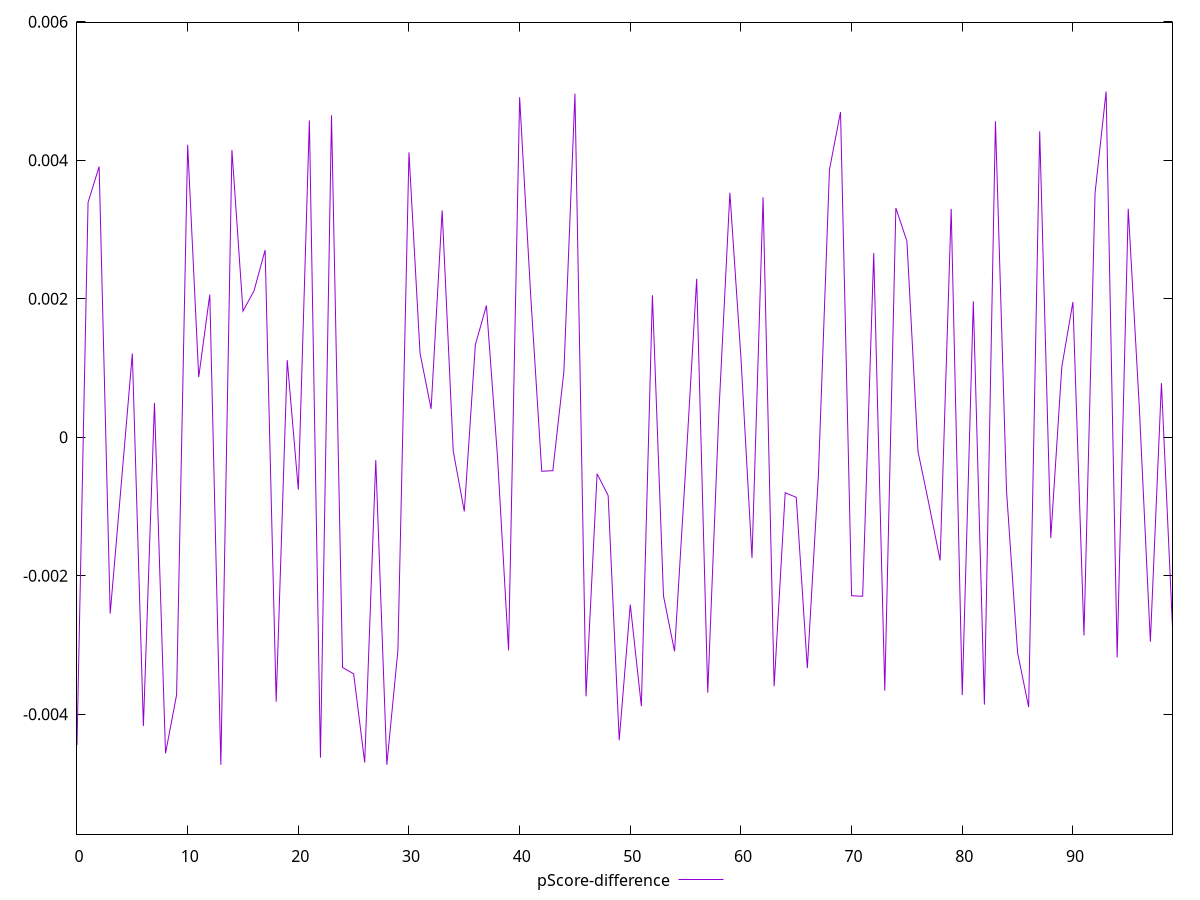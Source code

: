 reset

$pScoreDifference <<EOF
0 -0.0044453004132556095
1 0.003390811250477705
2 0.00390800364154642
3 -0.002546840997133315
4 -0.0006756352876241545
5 0.0012076751950592657
6 -0.004171304033895096
7 0.0004944749922602965
8 -0.004565674157053223
9 -0.0037221368363486995
10 0.004223037263554219
11 0.0008681962419118117
12 0.002059868177972435
13 -0.00473228189398156
14 0.004146901879226839
15 0.0018200376842684163
16 0.0021153758295143765
17 0.002702459101394772
18 -0.0038213572452900912
19 0.0011128617897916415
20 -0.0007577107956300289
21 0.004574780417252899
22 -0.004628320618226267
23 0.00464871772633324
24 -0.0033261785915409403
25 -0.003417536032639168
26 -0.004698440710676044
27 -0.00033028883842223244
28 -0.004730589935167062
29 -0.003078041953228028
30 0.00411381037268288
31 0.001212427678376038
32 0.0004086322093297401
33 0.0032751045187815464
34 -0.0002004948857794453
35 -0.0010716158489847416
36 0.0013336875157260453
37 0.0019023700646705333
38 -0.0002839154422539236
39 -0.0030791062272065295
40 0.004909484531042119
41 0.002047355458376199
42 -0.0004919689491498236
43 -0.00048380538120718075
44 0.0009484318661843183
45 0.004960867538666203
46 -0.0037416398538143714
47 -0.0005283305956209627
48 -0.000842976830201736
49 -0.004374973054199871
50 -0.0024169224312133863
51 -0.003884776576389637
52 0.0020500874406212954
53 -0.0022912201848053204
54 -0.0030929776911434725
55 -0.0004633788766654767
56 0.002288015369610541
57 -0.0036895312566316285
58 0.00033547104495634805
59 0.003529827516297823
60 0.0011489790312083636
61 -0.0017446111389987085
62 0.0034635314191464595
63 -0.0035979831157877395
64 -0.0008019120884026343
65 -0.0008689389743814502
66 -0.0033360594522210407
67 -0.0005494315427525542
68 0.0038641234117422485
69 0.0046956938230583445
70 -0.002289578421116434
71 -0.0022970090545219035
72 0.0026590065764706683
73 -0.003659838080448008
74 0.003310099402545452
75 0.0028299541202336798
76 -0.00020536935894943653
77 -0.0009743445107496251
78 -0.0017794449033963211
79 0.003297314303204124
80 -0.0037243750239082107
81 0.001961622677620456
82 -0.003862562708211059
83 0.004561910742556408
84 -0.0007744589268063873
85 -0.0031126441007348626
86 -0.0038969395731879297
87 0.004417260750972485
88 -0.0014567914769647583
89 0.0010183693365802826
90 0.0019517424166178854
91 -0.0028639810735884286
92 0.003524397358965592
93 0.004991590174164062
94 -0.0031790594341046807
95 0.0032989575310735653
96 0.00043453619803768273
97 -0.0029539661522830496
98 0.0007805732060506276
99 -0.002745950193068447
EOF

set key outside below
set xrange [0:99]
set yrange [-0.00573228189398156:0.005991590174164062]
set trange [-0.00573228189398156:0.005991590174164062]
set terminal svg size 640, 500 enhanced background rgb 'white'
set output "report/report_00029_2021-02-24T13-36-40.390Z/speed-index/samples/music/pScore-difference/values.svg"

plot $pScoreDifference title "pScore-difference" with line

reset
